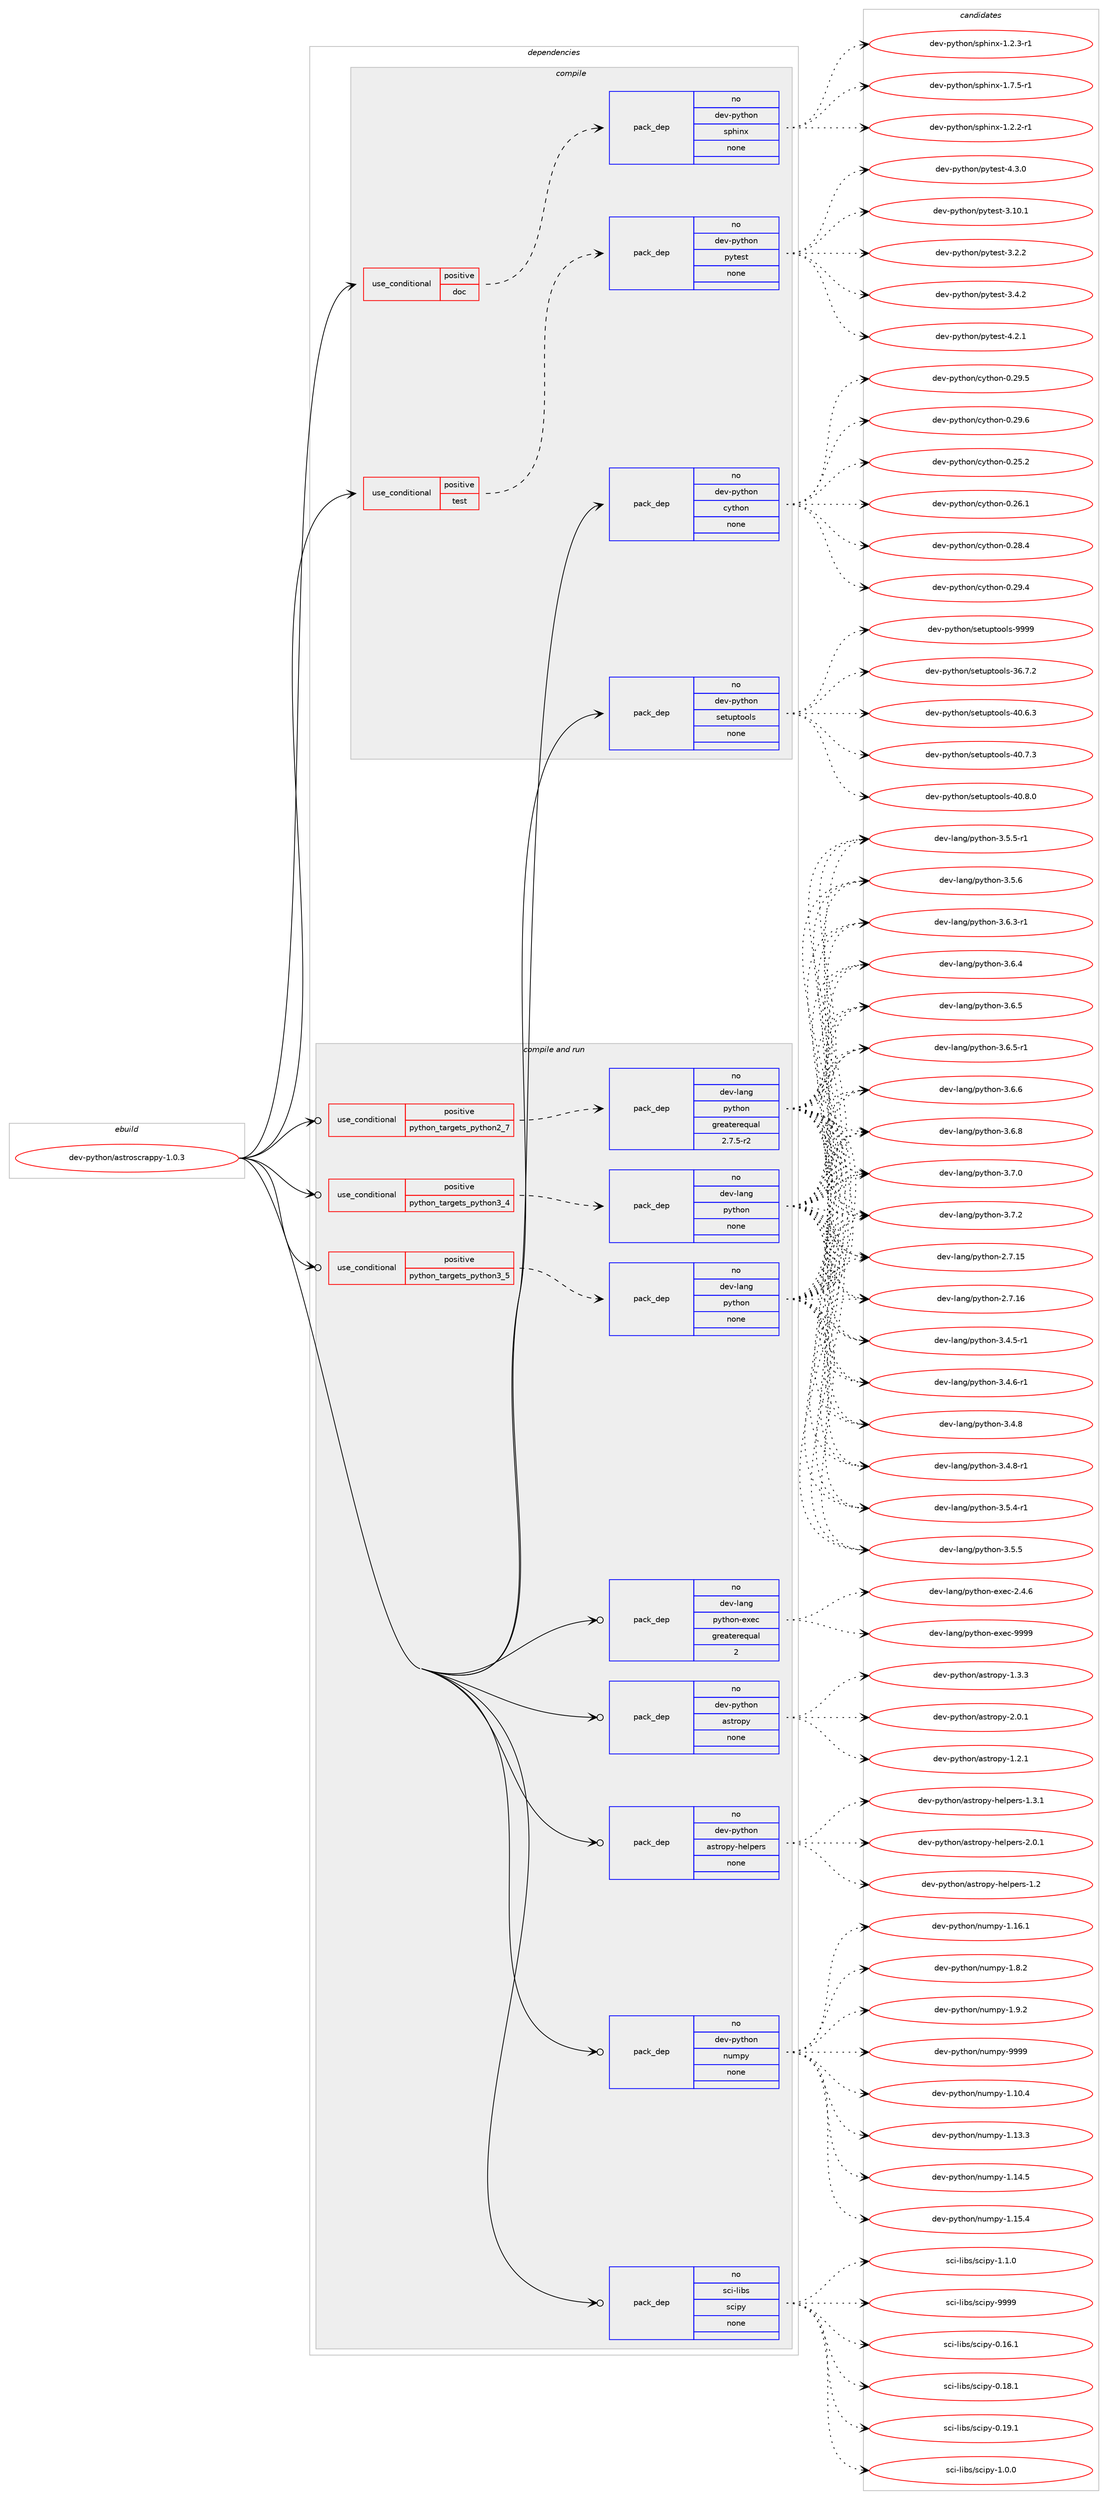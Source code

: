 digraph prolog {

# *************
# Graph options
# *************

newrank=true;
concentrate=true;
compound=true;
graph [rankdir=LR,fontname=Helvetica,fontsize=10,ranksep=1.5];#, ranksep=2.5, nodesep=0.2];
edge  [arrowhead=vee];
node  [fontname=Helvetica,fontsize=10];

# **********
# The ebuild
# **********

subgraph cluster_leftcol {
color=gray;
rank=same;
label=<<i>ebuild</i>>;
id [label="dev-python/astroscrappy-1.0.3", color=red, width=4, href="../dev-python/astroscrappy-1.0.3.svg"];
}

# ****************
# The dependencies
# ****************

subgraph cluster_midcol {
color=gray;
label=<<i>dependencies</i>>;
subgraph cluster_compile {
fillcolor="#eeeeee";
style=filled;
label=<<i>compile</i>>;
subgraph cond371116 {
dependency1399345 [label=<<TABLE BORDER="0" CELLBORDER="1" CELLSPACING="0" CELLPADDING="4"><TR><TD ROWSPAN="3" CELLPADDING="10">use_conditional</TD></TR><TR><TD>positive</TD></TR><TR><TD>doc</TD></TR></TABLE>>, shape=none, color=red];
subgraph pack1005004 {
dependency1399346 [label=<<TABLE BORDER="0" CELLBORDER="1" CELLSPACING="0" CELLPADDING="4" WIDTH="220"><TR><TD ROWSPAN="6" CELLPADDING="30">pack_dep</TD></TR><TR><TD WIDTH="110">no</TD></TR><TR><TD>dev-python</TD></TR><TR><TD>sphinx</TD></TR><TR><TD>none</TD></TR><TR><TD></TD></TR></TABLE>>, shape=none, color=blue];
}
dependency1399345:e -> dependency1399346:w [weight=20,style="dashed",arrowhead="vee"];
}
id:e -> dependency1399345:w [weight=20,style="solid",arrowhead="vee"];
subgraph cond371117 {
dependency1399347 [label=<<TABLE BORDER="0" CELLBORDER="1" CELLSPACING="0" CELLPADDING="4"><TR><TD ROWSPAN="3" CELLPADDING="10">use_conditional</TD></TR><TR><TD>positive</TD></TR><TR><TD>test</TD></TR></TABLE>>, shape=none, color=red];
subgraph pack1005005 {
dependency1399348 [label=<<TABLE BORDER="0" CELLBORDER="1" CELLSPACING="0" CELLPADDING="4" WIDTH="220"><TR><TD ROWSPAN="6" CELLPADDING="30">pack_dep</TD></TR><TR><TD WIDTH="110">no</TD></TR><TR><TD>dev-python</TD></TR><TR><TD>pytest</TD></TR><TR><TD>none</TD></TR><TR><TD></TD></TR></TABLE>>, shape=none, color=blue];
}
dependency1399347:e -> dependency1399348:w [weight=20,style="dashed",arrowhead="vee"];
}
id:e -> dependency1399347:w [weight=20,style="solid",arrowhead="vee"];
subgraph pack1005006 {
dependency1399349 [label=<<TABLE BORDER="0" CELLBORDER="1" CELLSPACING="0" CELLPADDING="4" WIDTH="220"><TR><TD ROWSPAN="6" CELLPADDING="30">pack_dep</TD></TR><TR><TD WIDTH="110">no</TD></TR><TR><TD>dev-python</TD></TR><TR><TD>cython</TD></TR><TR><TD>none</TD></TR><TR><TD></TD></TR></TABLE>>, shape=none, color=blue];
}
id:e -> dependency1399349:w [weight=20,style="solid",arrowhead="vee"];
subgraph pack1005007 {
dependency1399350 [label=<<TABLE BORDER="0" CELLBORDER="1" CELLSPACING="0" CELLPADDING="4" WIDTH="220"><TR><TD ROWSPAN="6" CELLPADDING="30">pack_dep</TD></TR><TR><TD WIDTH="110">no</TD></TR><TR><TD>dev-python</TD></TR><TR><TD>setuptools</TD></TR><TR><TD>none</TD></TR><TR><TD></TD></TR></TABLE>>, shape=none, color=blue];
}
id:e -> dependency1399350:w [weight=20,style="solid",arrowhead="vee"];
}
subgraph cluster_compileandrun {
fillcolor="#eeeeee";
style=filled;
label=<<i>compile and run</i>>;
subgraph cond371118 {
dependency1399351 [label=<<TABLE BORDER="0" CELLBORDER="1" CELLSPACING="0" CELLPADDING="4"><TR><TD ROWSPAN="3" CELLPADDING="10">use_conditional</TD></TR><TR><TD>positive</TD></TR><TR><TD>python_targets_python2_7</TD></TR></TABLE>>, shape=none, color=red];
subgraph pack1005008 {
dependency1399352 [label=<<TABLE BORDER="0" CELLBORDER="1" CELLSPACING="0" CELLPADDING="4" WIDTH="220"><TR><TD ROWSPAN="6" CELLPADDING="30">pack_dep</TD></TR><TR><TD WIDTH="110">no</TD></TR><TR><TD>dev-lang</TD></TR><TR><TD>python</TD></TR><TR><TD>greaterequal</TD></TR><TR><TD>2.7.5-r2</TD></TR></TABLE>>, shape=none, color=blue];
}
dependency1399351:e -> dependency1399352:w [weight=20,style="dashed",arrowhead="vee"];
}
id:e -> dependency1399351:w [weight=20,style="solid",arrowhead="odotvee"];
subgraph cond371119 {
dependency1399353 [label=<<TABLE BORDER="0" CELLBORDER="1" CELLSPACING="0" CELLPADDING="4"><TR><TD ROWSPAN="3" CELLPADDING="10">use_conditional</TD></TR><TR><TD>positive</TD></TR><TR><TD>python_targets_python3_4</TD></TR></TABLE>>, shape=none, color=red];
subgraph pack1005009 {
dependency1399354 [label=<<TABLE BORDER="0" CELLBORDER="1" CELLSPACING="0" CELLPADDING="4" WIDTH="220"><TR><TD ROWSPAN="6" CELLPADDING="30">pack_dep</TD></TR><TR><TD WIDTH="110">no</TD></TR><TR><TD>dev-lang</TD></TR><TR><TD>python</TD></TR><TR><TD>none</TD></TR><TR><TD></TD></TR></TABLE>>, shape=none, color=blue];
}
dependency1399353:e -> dependency1399354:w [weight=20,style="dashed",arrowhead="vee"];
}
id:e -> dependency1399353:w [weight=20,style="solid",arrowhead="odotvee"];
subgraph cond371120 {
dependency1399355 [label=<<TABLE BORDER="0" CELLBORDER="1" CELLSPACING="0" CELLPADDING="4"><TR><TD ROWSPAN="3" CELLPADDING="10">use_conditional</TD></TR><TR><TD>positive</TD></TR><TR><TD>python_targets_python3_5</TD></TR></TABLE>>, shape=none, color=red];
subgraph pack1005010 {
dependency1399356 [label=<<TABLE BORDER="0" CELLBORDER="1" CELLSPACING="0" CELLPADDING="4" WIDTH="220"><TR><TD ROWSPAN="6" CELLPADDING="30">pack_dep</TD></TR><TR><TD WIDTH="110">no</TD></TR><TR><TD>dev-lang</TD></TR><TR><TD>python</TD></TR><TR><TD>none</TD></TR><TR><TD></TD></TR></TABLE>>, shape=none, color=blue];
}
dependency1399355:e -> dependency1399356:w [weight=20,style="dashed",arrowhead="vee"];
}
id:e -> dependency1399355:w [weight=20,style="solid",arrowhead="odotvee"];
subgraph pack1005011 {
dependency1399357 [label=<<TABLE BORDER="0" CELLBORDER="1" CELLSPACING="0" CELLPADDING="4" WIDTH="220"><TR><TD ROWSPAN="6" CELLPADDING="30">pack_dep</TD></TR><TR><TD WIDTH="110">no</TD></TR><TR><TD>dev-lang</TD></TR><TR><TD>python-exec</TD></TR><TR><TD>greaterequal</TD></TR><TR><TD>2</TD></TR></TABLE>>, shape=none, color=blue];
}
id:e -> dependency1399357:w [weight=20,style="solid",arrowhead="odotvee"];
subgraph pack1005012 {
dependency1399358 [label=<<TABLE BORDER="0" CELLBORDER="1" CELLSPACING="0" CELLPADDING="4" WIDTH="220"><TR><TD ROWSPAN="6" CELLPADDING="30">pack_dep</TD></TR><TR><TD WIDTH="110">no</TD></TR><TR><TD>dev-python</TD></TR><TR><TD>astropy</TD></TR><TR><TD>none</TD></TR><TR><TD></TD></TR></TABLE>>, shape=none, color=blue];
}
id:e -> dependency1399358:w [weight=20,style="solid",arrowhead="odotvee"];
subgraph pack1005013 {
dependency1399359 [label=<<TABLE BORDER="0" CELLBORDER="1" CELLSPACING="0" CELLPADDING="4" WIDTH="220"><TR><TD ROWSPAN="6" CELLPADDING="30">pack_dep</TD></TR><TR><TD WIDTH="110">no</TD></TR><TR><TD>dev-python</TD></TR><TR><TD>astropy-helpers</TD></TR><TR><TD>none</TD></TR><TR><TD></TD></TR></TABLE>>, shape=none, color=blue];
}
id:e -> dependency1399359:w [weight=20,style="solid",arrowhead="odotvee"];
subgraph pack1005014 {
dependency1399360 [label=<<TABLE BORDER="0" CELLBORDER="1" CELLSPACING="0" CELLPADDING="4" WIDTH="220"><TR><TD ROWSPAN="6" CELLPADDING="30">pack_dep</TD></TR><TR><TD WIDTH="110">no</TD></TR><TR><TD>dev-python</TD></TR><TR><TD>numpy</TD></TR><TR><TD>none</TD></TR><TR><TD></TD></TR></TABLE>>, shape=none, color=blue];
}
id:e -> dependency1399360:w [weight=20,style="solid",arrowhead="odotvee"];
subgraph pack1005015 {
dependency1399361 [label=<<TABLE BORDER="0" CELLBORDER="1" CELLSPACING="0" CELLPADDING="4" WIDTH="220"><TR><TD ROWSPAN="6" CELLPADDING="30">pack_dep</TD></TR><TR><TD WIDTH="110">no</TD></TR><TR><TD>sci-libs</TD></TR><TR><TD>scipy</TD></TR><TR><TD>none</TD></TR><TR><TD></TD></TR></TABLE>>, shape=none, color=blue];
}
id:e -> dependency1399361:w [weight=20,style="solid",arrowhead="odotvee"];
}
subgraph cluster_run {
fillcolor="#eeeeee";
style=filled;
label=<<i>run</i>>;
}
}

# **************
# The candidates
# **************

subgraph cluster_choices {
rank=same;
color=gray;
label=<<i>candidates</i>>;

subgraph choice1005004 {
color=black;
nodesep=1;
choice10010111845112121116104111110471151121041051101204549465046504511449 [label="dev-python/sphinx-1.2.2-r1", color=red, width=4,href="../dev-python/sphinx-1.2.2-r1.svg"];
choice10010111845112121116104111110471151121041051101204549465046514511449 [label="dev-python/sphinx-1.2.3-r1", color=red, width=4,href="../dev-python/sphinx-1.2.3-r1.svg"];
choice10010111845112121116104111110471151121041051101204549465546534511449 [label="dev-python/sphinx-1.7.5-r1", color=red, width=4,href="../dev-python/sphinx-1.7.5-r1.svg"];
dependency1399346:e -> choice10010111845112121116104111110471151121041051101204549465046504511449:w [style=dotted,weight="100"];
dependency1399346:e -> choice10010111845112121116104111110471151121041051101204549465046514511449:w [style=dotted,weight="100"];
dependency1399346:e -> choice10010111845112121116104111110471151121041051101204549465546534511449:w [style=dotted,weight="100"];
}
subgraph choice1005005 {
color=black;
nodesep=1;
choice100101118451121211161041111104711212111610111511645514649484649 [label="dev-python/pytest-3.10.1", color=red, width=4,href="../dev-python/pytest-3.10.1.svg"];
choice1001011184511212111610411111047112121116101115116455146504650 [label="dev-python/pytest-3.2.2", color=red, width=4,href="../dev-python/pytest-3.2.2.svg"];
choice1001011184511212111610411111047112121116101115116455146524650 [label="dev-python/pytest-3.4.2", color=red, width=4,href="../dev-python/pytest-3.4.2.svg"];
choice1001011184511212111610411111047112121116101115116455246504649 [label="dev-python/pytest-4.2.1", color=red, width=4,href="../dev-python/pytest-4.2.1.svg"];
choice1001011184511212111610411111047112121116101115116455246514648 [label="dev-python/pytest-4.3.0", color=red, width=4,href="../dev-python/pytest-4.3.0.svg"];
dependency1399348:e -> choice100101118451121211161041111104711212111610111511645514649484649:w [style=dotted,weight="100"];
dependency1399348:e -> choice1001011184511212111610411111047112121116101115116455146504650:w [style=dotted,weight="100"];
dependency1399348:e -> choice1001011184511212111610411111047112121116101115116455146524650:w [style=dotted,weight="100"];
dependency1399348:e -> choice1001011184511212111610411111047112121116101115116455246504649:w [style=dotted,weight="100"];
dependency1399348:e -> choice1001011184511212111610411111047112121116101115116455246514648:w [style=dotted,weight="100"];
}
subgraph choice1005006 {
color=black;
nodesep=1;
choice10010111845112121116104111110479912111610411111045484650534650 [label="dev-python/cython-0.25.2", color=red, width=4,href="../dev-python/cython-0.25.2.svg"];
choice10010111845112121116104111110479912111610411111045484650544649 [label="dev-python/cython-0.26.1", color=red, width=4,href="../dev-python/cython-0.26.1.svg"];
choice10010111845112121116104111110479912111610411111045484650564652 [label="dev-python/cython-0.28.4", color=red, width=4,href="../dev-python/cython-0.28.4.svg"];
choice10010111845112121116104111110479912111610411111045484650574652 [label="dev-python/cython-0.29.4", color=red, width=4,href="../dev-python/cython-0.29.4.svg"];
choice10010111845112121116104111110479912111610411111045484650574653 [label="dev-python/cython-0.29.5", color=red, width=4,href="../dev-python/cython-0.29.5.svg"];
choice10010111845112121116104111110479912111610411111045484650574654 [label="dev-python/cython-0.29.6", color=red, width=4,href="../dev-python/cython-0.29.6.svg"];
dependency1399349:e -> choice10010111845112121116104111110479912111610411111045484650534650:w [style=dotted,weight="100"];
dependency1399349:e -> choice10010111845112121116104111110479912111610411111045484650544649:w [style=dotted,weight="100"];
dependency1399349:e -> choice10010111845112121116104111110479912111610411111045484650564652:w [style=dotted,weight="100"];
dependency1399349:e -> choice10010111845112121116104111110479912111610411111045484650574652:w [style=dotted,weight="100"];
dependency1399349:e -> choice10010111845112121116104111110479912111610411111045484650574653:w [style=dotted,weight="100"];
dependency1399349:e -> choice10010111845112121116104111110479912111610411111045484650574654:w [style=dotted,weight="100"];
}
subgraph choice1005007 {
color=black;
nodesep=1;
choice100101118451121211161041111104711510111611711211611111110811545515446554650 [label="dev-python/setuptools-36.7.2", color=red, width=4,href="../dev-python/setuptools-36.7.2.svg"];
choice100101118451121211161041111104711510111611711211611111110811545524846544651 [label="dev-python/setuptools-40.6.3", color=red, width=4,href="../dev-python/setuptools-40.6.3.svg"];
choice100101118451121211161041111104711510111611711211611111110811545524846554651 [label="dev-python/setuptools-40.7.3", color=red, width=4,href="../dev-python/setuptools-40.7.3.svg"];
choice100101118451121211161041111104711510111611711211611111110811545524846564648 [label="dev-python/setuptools-40.8.0", color=red, width=4,href="../dev-python/setuptools-40.8.0.svg"];
choice10010111845112121116104111110471151011161171121161111111081154557575757 [label="dev-python/setuptools-9999", color=red, width=4,href="../dev-python/setuptools-9999.svg"];
dependency1399350:e -> choice100101118451121211161041111104711510111611711211611111110811545515446554650:w [style=dotted,weight="100"];
dependency1399350:e -> choice100101118451121211161041111104711510111611711211611111110811545524846544651:w [style=dotted,weight="100"];
dependency1399350:e -> choice100101118451121211161041111104711510111611711211611111110811545524846554651:w [style=dotted,weight="100"];
dependency1399350:e -> choice100101118451121211161041111104711510111611711211611111110811545524846564648:w [style=dotted,weight="100"];
dependency1399350:e -> choice10010111845112121116104111110471151011161171121161111111081154557575757:w [style=dotted,weight="100"];
}
subgraph choice1005008 {
color=black;
nodesep=1;
choice10010111845108971101034711212111610411111045504655464953 [label="dev-lang/python-2.7.15", color=red, width=4,href="../dev-lang/python-2.7.15.svg"];
choice10010111845108971101034711212111610411111045504655464954 [label="dev-lang/python-2.7.16", color=red, width=4,href="../dev-lang/python-2.7.16.svg"];
choice1001011184510897110103471121211161041111104551465246534511449 [label="dev-lang/python-3.4.5-r1", color=red, width=4,href="../dev-lang/python-3.4.5-r1.svg"];
choice1001011184510897110103471121211161041111104551465246544511449 [label="dev-lang/python-3.4.6-r1", color=red, width=4,href="../dev-lang/python-3.4.6-r1.svg"];
choice100101118451089711010347112121116104111110455146524656 [label="dev-lang/python-3.4.8", color=red, width=4,href="../dev-lang/python-3.4.8.svg"];
choice1001011184510897110103471121211161041111104551465246564511449 [label="dev-lang/python-3.4.8-r1", color=red, width=4,href="../dev-lang/python-3.4.8-r1.svg"];
choice1001011184510897110103471121211161041111104551465346524511449 [label="dev-lang/python-3.5.4-r1", color=red, width=4,href="../dev-lang/python-3.5.4-r1.svg"];
choice100101118451089711010347112121116104111110455146534653 [label="dev-lang/python-3.5.5", color=red, width=4,href="../dev-lang/python-3.5.5.svg"];
choice1001011184510897110103471121211161041111104551465346534511449 [label="dev-lang/python-3.5.5-r1", color=red, width=4,href="../dev-lang/python-3.5.5-r1.svg"];
choice100101118451089711010347112121116104111110455146534654 [label="dev-lang/python-3.5.6", color=red, width=4,href="../dev-lang/python-3.5.6.svg"];
choice1001011184510897110103471121211161041111104551465446514511449 [label="dev-lang/python-3.6.3-r1", color=red, width=4,href="../dev-lang/python-3.6.3-r1.svg"];
choice100101118451089711010347112121116104111110455146544652 [label="dev-lang/python-3.6.4", color=red, width=4,href="../dev-lang/python-3.6.4.svg"];
choice100101118451089711010347112121116104111110455146544653 [label="dev-lang/python-3.6.5", color=red, width=4,href="../dev-lang/python-3.6.5.svg"];
choice1001011184510897110103471121211161041111104551465446534511449 [label="dev-lang/python-3.6.5-r1", color=red, width=4,href="../dev-lang/python-3.6.5-r1.svg"];
choice100101118451089711010347112121116104111110455146544654 [label="dev-lang/python-3.6.6", color=red, width=4,href="../dev-lang/python-3.6.6.svg"];
choice100101118451089711010347112121116104111110455146544656 [label="dev-lang/python-3.6.8", color=red, width=4,href="../dev-lang/python-3.6.8.svg"];
choice100101118451089711010347112121116104111110455146554648 [label="dev-lang/python-3.7.0", color=red, width=4,href="../dev-lang/python-3.7.0.svg"];
choice100101118451089711010347112121116104111110455146554650 [label="dev-lang/python-3.7.2", color=red, width=4,href="../dev-lang/python-3.7.2.svg"];
dependency1399352:e -> choice10010111845108971101034711212111610411111045504655464953:w [style=dotted,weight="100"];
dependency1399352:e -> choice10010111845108971101034711212111610411111045504655464954:w [style=dotted,weight="100"];
dependency1399352:e -> choice1001011184510897110103471121211161041111104551465246534511449:w [style=dotted,weight="100"];
dependency1399352:e -> choice1001011184510897110103471121211161041111104551465246544511449:w [style=dotted,weight="100"];
dependency1399352:e -> choice100101118451089711010347112121116104111110455146524656:w [style=dotted,weight="100"];
dependency1399352:e -> choice1001011184510897110103471121211161041111104551465246564511449:w [style=dotted,weight="100"];
dependency1399352:e -> choice1001011184510897110103471121211161041111104551465346524511449:w [style=dotted,weight="100"];
dependency1399352:e -> choice100101118451089711010347112121116104111110455146534653:w [style=dotted,weight="100"];
dependency1399352:e -> choice1001011184510897110103471121211161041111104551465346534511449:w [style=dotted,weight="100"];
dependency1399352:e -> choice100101118451089711010347112121116104111110455146534654:w [style=dotted,weight="100"];
dependency1399352:e -> choice1001011184510897110103471121211161041111104551465446514511449:w [style=dotted,weight="100"];
dependency1399352:e -> choice100101118451089711010347112121116104111110455146544652:w [style=dotted,weight="100"];
dependency1399352:e -> choice100101118451089711010347112121116104111110455146544653:w [style=dotted,weight="100"];
dependency1399352:e -> choice1001011184510897110103471121211161041111104551465446534511449:w [style=dotted,weight="100"];
dependency1399352:e -> choice100101118451089711010347112121116104111110455146544654:w [style=dotted,weight="100"];
dependency1399352:e -> choice100101118451089711010347112121116104111110455146544656:w [style=dotted,weight="100"];
dependency1399352:e -> choice100101118451089711010347112121116104111110455146554648:w [style=dotted,weight="100"];
dependency1399352:e -> choice100101118451089711010347112121116104111110455146554650:w [style=dotted,weight="100"];
}
subgraph choice1005009 {
color=black;
nodesep=1;
choice10010111845108971101034711212111610411111045504655464953 [label="dev-lang/python-2.7.15", color=red, width=4,href="../dev-lang/python-2.7.15.svg"];
choice10010111845108971101034711212111610411111045504655464954 [label="dev-lang/python-2.7.16", color=red, width=4,href="../dev-lang/python-2.7.16.svg"];
choice1001011184510897110103471121211161041111104551465246534511449 [label="dev-lang/python-3.4.5-r1", color=red, width=4,href="../dev-lang/python-3.4.5-r1.svg"];
choice1001011184510897110103471121211161041111104551465246544511449 [label="dev-lang/python-3.4.6-r1", color=red, width=4,href="../dev-lang/python-3.4.6-r1.svg"];
choice100101118451089711010347112121116104111110455146524656 [label="dev-lang/python-3.4.8", color=red, width=4,href="../dev-lang/python-3.4.8.svg"];
choice1001011184510897110103471121211161041111104551465246564511449 [label="dev-lang/python-3.4.8-r1", color=red, width=4,href="../dev-lang/python-3.4.8-r1.svg"];
choice1001011184510897110103471121211161041111104551465346524511449 [label="dev-lang/python-3.5.4-r1", color=red, width=4,href="../dev-lang/python-3.5.4-r1.svg"];
choice100101118451089711010347112121116104111110455146534653 [label="dev-lang/python-3.5.5", color=red, width=4,href="../dev-lang/python-3.5.5.svg"];
choice1001011184510897110103471121211161041111104551465346534511449 [label="dev-lang/python-3.5.5-r1", color=red, width=4,href="../dev-lang/python-3.5.5-r1.svg"];
choice100101118451089711010347112121116104111110455146534654 [label="dev-lang/python-3.5.6", color=red, width=4,href="../dev-lang/python-3.5.6.svg"];
choice1001011184510897110103471121211161041111104551465446514511449 [label="dev-lang/python-3.6.3-r1", color=red, width=4,href="../dev-lang/python-3.6.3-r1.svg"];
choice100101118451089711010347112121116104111110455146544652 [label="dev-lang/python-3.6.4", color=red, width=4,href="../dev-lang/python-3.6.4.svg"];
choice100101118451089711010347112121116104111110455146544653 [label="dev-lang/python-3.6.5", color=red, width=4,href="../dev-lang/python-3.6.5.svg"];
choice1001011184510897110103471121211161041111104551465446534511449 [label="dev-lang/python-3.6.5-r1", color=red, width=4,href="../dev-lang/python-3.6.5-r1.svg"];
choice100101118451089711010347112121116104111110455146544654 [label="dev-lang/python-3.6.6", color=red, width=4,href="../dev-lang/python-3.6.6.svg"];
choice100101118451089711010347112121116104111110455146544656 [label="dev-lang/python-3.6.8", color=red, width=4,href="../dev-lang/python-3.6.8.svg"];
choice100101118451089711010347112121116104111110455146554648 [label="dev-lang/python-3.7.0", color=red, width=4,href="../dev-lang/python-3.7.0.svg"];
choice100101118451089711010347112121116104111110455146554650 [label="dev-lang/python-3.7.2", color=red, width=4,href="../dev-lang/python-3.7.2.svg"];
dependency1399354:e -> choice10010111845108971101034711212111610411111045504655464953:w [style=dotted,weight="100"];
dependency1399354:e -> choice10010111845108971101034711212111610411111045504655464954:w [style=dotted,weight="100"];
dependency1399354:e -> choice1001011184510897110103471121211161041111104551465246534511449:w [style=dotted,weight="100"];
dependency1399354:e -> choice1001011184510897110103471121211161041111104551465246544511449:w [style=dotted,weight="100"];
dependency1399354:e -> choice100101118451089711010347112121116104111110455146524656:w [style=dotted,weight="100"];
dependency1399354:e -> choice1001011184510897110103471121211161041111104551465246564511449:w [style=dotted,weight="100"];
dependency1399354:e -> choice1001011184510897110103471121211161041111104551465346524511449:w [style=dotted,weight="100"];
dependency1399354:e -> choice100101118451089711010347112121116104111110455146534653:w [style=dotted,weight="100"];
dependency1399354:e -> choice1001011184510897110103471121211161041111104551465346534511449:w [style=dotted,weight="100"];
dependency1399354:e -> choice100101118451089711010347112121116104111110455146534654:w [style=dotted,weight="100"];
dependency1399354:e -> choice1001011184510897110103471121211161041111104551465446514511449:w [style=dotted,weight="100"];
dependency1399354:e -> choice100101118451089711010347112121116104111110455146544652:w [style=dotted,weight="100"];
dependency1399354:e -> choice100101118451089711010347112121116104111110455146544653:w [style=dotted,weight="100"];
dependency1399354:e -> choice1001011184510897110103471121211161041111104551465446534511449:w [style=dotted,weight="100"];
dependency1399354:e -> choice100101118451089711010347112121116104111110455146544654:w [style=dotted,weight="100"];
dependency1399354:e -> choice100101118451089711010347112121116104111110455146544656:w [style=dotted,weight="100"];
dependency1399354:e -> choice100101118451089711010347112121116104111110455146554648:w [style=dotted,weight="100"];
dependency1399354:e -> choice100101118451089711010347112121116104111110455146554650:w [style=dotted,weight="100"];
}
subgraph choice1005010 {
color=black;
nodesep=1;
choice10010111845108971101034711212111610411111045504655464953 [label="dev-lang/python-2.7.15", color=red, width=4,href="../dev-lang/python-2.7.15.svg"];
choice10010111845108971101034711212111610411111045504655464954 [label="dev-lang/python-2.7.16", color=red, width=4,href="../dev-lang/python-2.7.16.svg"];
choice1001011184510897110103471121211161041111104551465246534511449 [label="dev-lang/python-3.4.5-r1", color=red, width=4,href="../dev-lang/python-3.4.5-r1.svg"];
choice1001011184510897110103471121211161041111104551465246544511449 [label="dev-lang/python-3.4.6-r1", color=red, width=4,href="../dev-lang/python-3.4.6-r1.svg"];
choice100101118451089711010347112121116104111110455146524656 [label="dev-lang/python-3.4.8", color=red, width=4,href="../dev-lang/python-3.4.8.svg"];
choice1001011184510897110103471121211161041111104551465246564511449 [label="dev-lang/python-3.4.8-r1", color=red, width=4,href="../dev-lang/python-3.4.8-r1.svg"];
choice1001011184510897110103471121211161041111104551465346524511449 [label="dev-lang/python-3.5.4-r1", color=red, width=4,href="../dev-lang/python-3.5.4-r1.svg"];
choice100101118451089711010347112121116104111110455146534653 [label="dev-lang/python-3.5.5", color=red, width=4,href="../dev-lang/python-3.5.5.svg"];
choice1001011184510897110103471121211161041111104551465346534511449 [label="dev-lang/python-3.5.5-r1", color=red, width=4,href="../dev-lang/python-3.5.5-r1.svg"];
choice100101118451089711010347112121116104111110455146534654 [label="dev-lang/python-3.5.6", color=red, width=4,href="../dev-lang/python-3.5.6.svg"];
choice1001011184510897110103471121211161041111104551465446514511449 [label="dev-lang/python-3.6.3-r1", color=red, width=4,href="../dev-lang/python-3.6.3-r1.svg"];
choice100101118451089711010347112121116104111110455146544652 [label="dev-lang/python-3.6.4", color=red, width=4,href="../dev-lang/python-3.6.4.svg"];
choice100101118451089711010347112121116104111110455146544653 [label="dev-lang/python-3.6.5", color=red, width=4,href="../dev-lang/python-3.6.5.svg"];
choice1001011184510897110103471121211161041111104551465446534511449 [label="dev-lang/python-3.6.5-r1", color=red, width=4,href="../dev-lang/python-3.6.5-r1.svg"];
choice100101118451089711010347112121116104111110455146544654 [label="dev-lang/python-3.6.6", color=red, width=4,href="../dev-lang/python-3.6.6.svg"];
choice100101118451089711010347112121116104111110455146544656 [label="dev-lang/python-3.6.8", color=red, width=4,href="../dev-lang/python-3.6.8.svg"];
choice100101118451089711010347112121116104111110455146554648 [label="dev-lang/python-3.7.0", color=red, width=4,href="../dev-lang/python-3.7.0.svg"];
choice100101118451089711010347112121116104111110455146554650 [label="dev-lang/python-3.7.2", color=red, width=4,href="../dev-lang/python-3.7.2.svg"];
dependency1399356:e -> choice10010111845108971101034711212111610411111045504655464953:w [style=dotted,weight="100"];
dependency1399356:e -> choice10010111845108971101034711212111610411111045504655464954:w [style=dotted,weight="100"];
dependency1399356:e -> choice1001011184510897110103471121211161041111104551465246534511449:w [style=dotted,weight="100"];
dependency1399356:e -> choice1001011184510897110103471121211161041111104551465246544511449:w [style=dotted,weight="100"];
dependency1399356:e -> choice100101118451089711010347112121116104111110455146524656:w [style=dotted,weight="100"];
dependency1399356:e -> choice1001011184510897110103471121211161041111104551465246564511449:w [style=dotted,weight="100"];
dependency1399356:e -> choice1001011184510897110103471121211161041111104551465346524511449:w [style=dotted,weight="100"];
dependency1399356:e -> choice100101118451089711010347112121116104111110455146534653:w [style=dotted,weight="100"];
dependency1399356:e -> choice1001011184510897110103471121211161041111104551465346534511449:w [style=dotted,weight="100"];
dependency1399356:e -> choice100101118451089711010347112121116104111110455146534654:w [style=dotted,weight="100"];
dependency1399356:e -> choice1001011184510897110103471121211161041111104551465446514511449:w [style=dotted,weight="100"];
dependency1399356:e -> choice100101118451089711010347112121116104111110455146544652:w [style=dotted,weight="100"];
dependency1399356:e -> choice100101118451089711010347112121116104111110455146544653:w [style=dotted,weight="100"];
dependency1399356:e -> choice1001011184510897110103471121211161041111104551465446534511449:w [style=dotted,weight="100"];
dependency1399356:e -> choice100101118451089711010347112121116104111110455146544654:w [style=dotted,weight="100"];
dependency1399356:e -> choice100101118451089711010347112121116104111110455146544656:w [style=dotted,weight="100"];
dependency1399356:e -> choice100101118451089711010347112121116104111110455146554648:w [style=dotted,weight="100"];
dependency1399356:e -> choice100101118451089711010347112121116104111110455146554650:w [style=dotted,weight="100"];
}
subgraph choice1005011 {
color=black;
nodesep=1;
choice1001011184510897110103471121211161041111104510112010199455046524654 [label="dev-lang/python-exec-2.4.6", color=red, width=4,href="../dev-lang/python-exec-2.4.6.svg"];
choice10010111845108971101034711212111610411111045101120101994557575757 [label="dev-lang/python-exec-9999", color=red, width=4,href="../dev-lang/python-exec-9999.svg"];
dependency1399357:e -> choice1001011184510897110103471121211161041111104510112010199455046524654:w [style=dotted,weight="100"];
dependency1399357:e -> choice10010111845108971101034711212111610411111045101120101994557575757:w [style=dotted,weight="100"];
}
subgraph choice1005012 {
color=black;
nodesep=1;
choice100101118451121211161041111104797115116114111112121454946504649 [label="dev-python/astropy-1.2.1", color=red, width=4,href="../dev-python/astropy-1.2.1.svg"];
choice100101118451121211161041111104797115116114111112121454946514651 [label="dev-python/astropy-1.3.3", color=red, width=4,href="../dev-python/astropy-1.3.3.svg"];
choice100101118451121211161041111104797115116114111112121455046484649 [label="dev-python/astropy-2.0.1", color=red, width=4,href="../dev-python/astropy-2.0.1.svg"];
dependency1399358:e -> choice100101118451121211161041111104797115116114111112121454946504649:w [style=dotted,weight="100"];
dependency1399358:e -> choice100101118451121211161041111104797115116114111112121454946514651:w [style=dotted,weight="100"];
dependency1399358:e -> choice100101118451121211161041111104797115116114111112121455046484649:w [style=dotted,weight="100"];
}
subgraph choice1005013 {
color=black;
nodesep=1;
choice1001011184511212111610411111047971151161141111121214510410110811210111411545494650 [label="dev-python/astropy-helpers-1.2", color=red, width=4,href="../dev-python/astropy-helpers-1.2.svg"];
choice10010111845112121116104111110479711511611411111212145104101108112101114115454946514649 [label="dev-python/astropy-helpers-1.3.1", color=red, width=4,href="../dev-python/astropy-helpers-1.3.1.svg"];
choice10010111845112121116104111110479711511611411111212145104101108112101114115455046484649 [label="dev-python/astropy-helpers-2.0.1", color=red, width=4,href="../dev-python/astropy-helpers-2.0.1.svg"];
dependency1399359:e -> choice1001011184511212111610411111047971151161141111121214510410110811210111411545494650:w [style=dotted,weight="100"];
dependency1399359:e -> choice10010111845112121116104111110479711511611411111212145104101108112101114115454946514649:w [style=dotted,weight="100"];
dependency1399359:e -> choice10010111845112121116104111110479711511611411111212145104101108112101114115455046484649:w [style=dotted,weight="100"];
}
subgraph choice1005014 {
color=black;
nodesep=1;
choice100101118451121211161041111104711011710911212145494649484652 [label="dev-python/numpy-1.10.4", color=red, width=4,href="../dev-python/numpy-1.10.4.svg"];
choice100101118451121211161041111104711011710911212145494649514651 [label="dev-python/numpy-1.13.3", color=red, width=4,href="../dev-python/numpy-1.13.3.svg"];
choice100101118451121211161041111104711011710911212145494649524653 [label="dev-python/numpy-1.14.5", color=red, width=4,href="../dev-python/numpy-1.14.5.svg"];
choice100101118451121211161041111104711011710911212145494649534652 [label="dev-python/numpy-1.15.4", color=red, width=4,href="../dev-python/numpy-1.15.4.svg"];
choice100101118451121211161041111104711011710911212145494649544649 [label="dev-python/numpy-1.16.1", color=red, width=4,href="../dev-python/numpy-1.16.1.svg"];
choice1001011184511212111610411111047110117109112121454946564650 [label="dev-python/numpy-1.8.2", color=red, width=4,href="../dev-python/numpy-1.8.2.svg"];
choice1001011184511212111610411111047110117109112121454946574650 [label="dev-python/numpy-1.9.2", color=red, width=4,href="../dev-python/numpy-1.9.2.svg"];
choice10010111845112121116104111110471101171091121214557575757 [label="dev-python/numpy-9999", color=red, width=4,href="../dev-python/numpy-9999.svg"];
dependency1399360:e -> choice100101118451121211161041111104711011710911212145494649484652:w [style=dotted,weight="100"];
dependency1399360:e -> choice100101118451121211161041111104711011710911212145494649514651:w [style=dotted,weight="100"];
dependency1399360:e -> choice100101118451121211161041111104711011710911212145494649524653:w [style=dotted,weight="100"];
dependency1399360:e -> choice100101118451121211161041111104711011710911212145494649534652:w [style=dotted,weight="100"];
dependency1399360:e -> choice100101118451121211161041111104711011710911212145494649544649:w [style=dotted,weight="100"];
dependency1399360:e -> choice1001011184511212111610411111047110117109112121454946564650:w [style=dotted,weight="100"];
dependency1399360:e -> choice1001011184511212111610411111047110117109112121454946574650:w [style=dotted,weight="100"];
dependency1399360:e -> choice10010111845112121116104111110471101171091121214557575757:w [style=dotted,weight="100"];
}
subgraph choice1005015 {
color=black;
nodesep=1;
choice115991054510810598115471159910511212145484649544649 [label="sci-libs/scipy-0.16.1", color=red, width=4,href="../sci-libs/scipy-0.16.1.svg"];
choice115991054510810598115471159910511212145484649564649 [label="sci-libs/scipy-0.18.1", color=red, width=4,href="../sci-libs/scipy-0.18.1.svg"];
choice115991054510810598115471159910511212145484649574649 [label="sci-libs/scipy-0.19.1", color=red, width=4,href="../sci-libs/scipy-0.19.1.svg"];
choice1159910545108105981154711599105112121454946484648 [label="sci-libs/scipy-1.0.0", color=red, width=4,href="../sci-libs/scipy-1.0.0.svg"];
choice1159910545108105981154711599105112121454946494648 [label="sci-libs/scipy-1.1.0", color=red, width=4,href="../sci-libs/scipy-1.1.0.svg"];
choice11599105451081059811547115991051121214557575757 [label="sci-libs/scipy-9999", color=red, width=4,href="../sci-libs/scipy-9999.svg"];
dependency1399361:e -> choice115991054510810598115471159910511212145484649544649:w [style=dotted,weight="100"];
dependency1399361:e -> choice115991054510810598115471159910511212145484649564649:w [style=dotted,weight="100"];
dependency1399361:e -> choice115991054510810598115471159910511212145484649574649:w [style=dotted,weight="100"];
dependency1399361:e -> choice1159910545108105981154711599105112121454946484648:w [style=dotted,weight="100"];
dependency1399361:e -> choice1159910545108105981154711599105112121454946494648:w [style=dotted,weight="100"];
dependency1399361:e -> choice11599105451081059811547115991051121214557575757:w [style=dotted,weight="100"];
}
}

}
